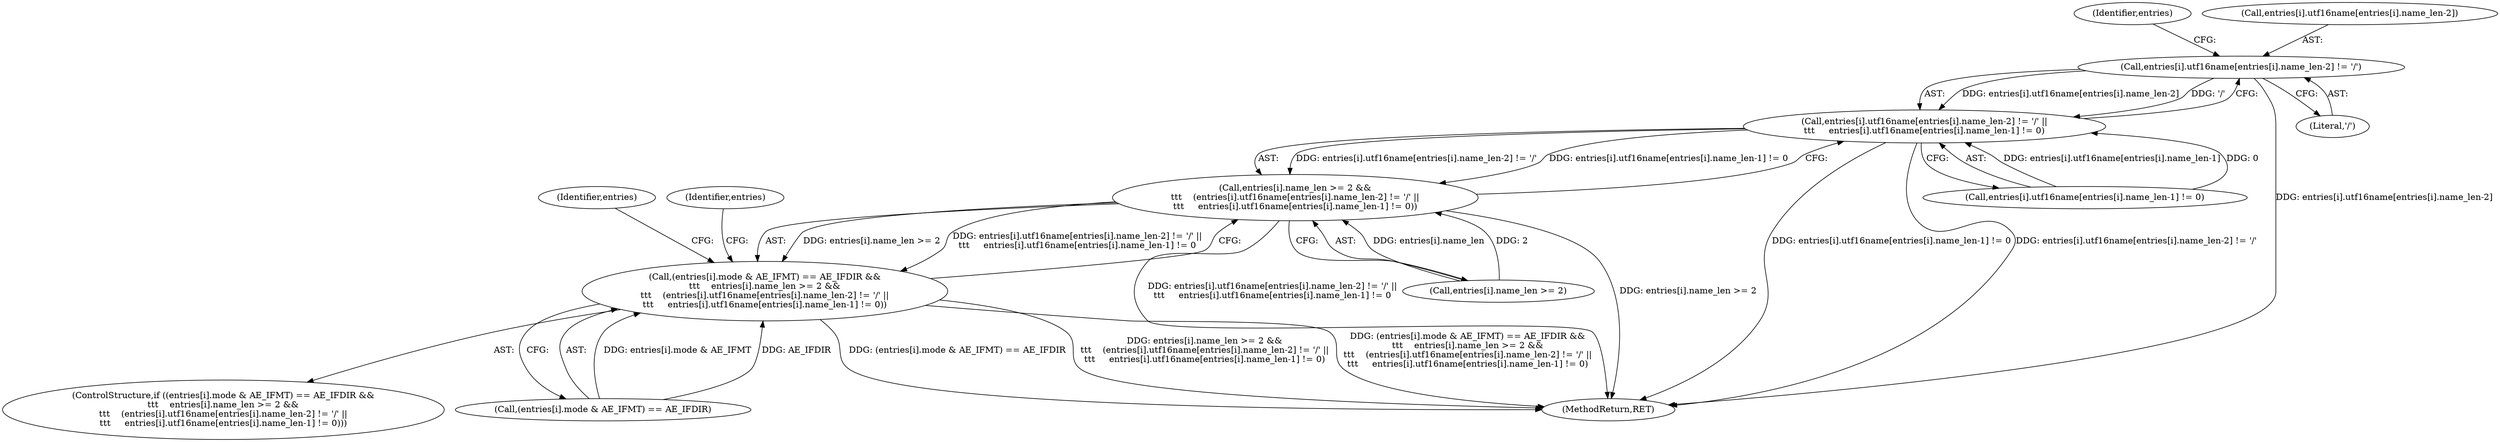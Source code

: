 digraph "0_libarchive_7f17c791dcfd8c0416e2cd2485b19410e47ef126@array" {
"1001131" [label="(Call,entries[i].utf16name[entries[i].name_len-2] != '/')"];
"1001130" [label="(Call,entries[i].utf16name[entries[i].name_len-2] != '/' ||\n\t\t\t     entries[i].utf16name[entries[i].name_len-1] != 0)"];
"1001122" [label="(Call,entries[i].name_len >= 2 &&\n\t\t\t    (entries[i].utf16name[entries[i].name_len-2] != '/' ||\n\t\t\t     entries[i].utf16name[entries[i].name_len-1] != 0))"];
"1001112" [label="(Call,(entries[i].mode & AE_IFMT) == AE_IFDIR &&\n\t\t\t    entries[i].name_len >= 2 &&\n\t\t\t    (entries[i].utf16name[entries[i].name_len-2] != '/' ||\n\t\t\t     entries[i].utf16name[entries[i].name_len-1] != 0))"];
"1001166" [label="(Identifier,entries)"];
"1001150" [label="(Identifier,entries)"];
"1001130" [label="(Call,entries[i].utf16name[entries[i].name_len-2] != '/' ||\n\t\t\t     entries[i].utf16name[entries[i].name_len-1] != 0)"];
"1001123" [label="(Call,entries[i].name_len >= 2)"];
"1001111" [label="(ControlStructure,if ((entries[i].mode & AE_IFMT) == AE_IFDIR &&\n\t\t\t    entries[i].name_len >= 2 &&\n\t\t\t    (entries[i].utf16name[entries[i].name_len-2] != '/' ||\n\t\t\t     entries[i].utf16name[entries[i].name_len-1] != 0)))"];
"1001131" [label="(Call,entries[i].utf16name[entries[i].name_len-2] != '/')"];
"1001132" [label="(Call,entries[i].utf16name[entries[i].name_len-2])"];
"1001113" [label="(Call,(entries[i].mode & AE_IFMT) == AE_IFDIR)"];
"1001122" [label="(Call,entries[i].name_len >= 2 &&\n\t\t\t    (entries[i].utf16name[entries[i].name_len-2] != '/' ||\n\t\t\t     entries[i].utf16name[entries[i].name_len-1] != 0))"];
"1001200" [label="(Identifier,entries)"];
"1001307" [label="(MethodReturn,RET)"];
"1001146" [label="(Call,entries[i].utf16name[entries[i].name_len-1] != 0)"];
"1001145" [label="(Literal,'/')"];
"1001112" [label="(Call,(entries[i].mode & AE_IFMT) == AE_IFDIR &&\n\t\t\t    entries[i].name_len >= 2 &&\n\t\t\t    (entries[i].utf16name[entries[i].name_len-2] != '/' ||\n\t\t\t     entries[i].utf16name[entries[i].name_len-1] != 0))"];
"1001131" -> "1001130"  [label="AST: "];
"1001131" -> "1001145"  [label="CFG: "];
"1001132" -> "1001131"  [label="AST: "];
"1001145" -> "1001131"  [label="AST: "];
"1001150" -> "1001131"  [label="CFG: "];
"1001130" -> "1001131"  [label="CFG: "];
"1001131" -> "1001307"  [label="DDG: entries[i].utf16name[entries[i].name_len-2]"];
"1001131" -> "1001130"  [label="DDG: entries[i].utf16name[entries[i].name_len-2]"];
"1001131" -> "1001130"  [label="DDG: '/'"];
"1001130" -> "1001122"  [label="AST: "];
"1001130" -> "1001146"  [label="CFG: "];
"1001146" -> "1001130"  [label="AST: "];
"1001122" -> "1001130"  [label="CFG: "];
"1001130" -> "1001307"  [label="DDG: entries[i].utf16name[entries[i].name_len-1] != 0"];
"1001130" -> "1001307"  [label="DDG: entries[i].utf16name[entries[i].name_len-2] != '/'"];
"1001130" -> "1001122"  [label="DDG: entries[i].utf16name[entries[i].name_len-2] != '/'"];
"1001130" -> "1001122"  [label="DDG: entries[i].utf16name[entries[i].name_len-1] != 0"];
"1001146" -> "1001130"  [label="DDG: entries[i].utf16name[entries[i].name_len-1]"];
"1001146" -> "1001130"  [label="DDG: 0"];
"1001122" -> "1001112"  [label="AST: "];
"1001122" -> "1001123"  [label="CFG: "];
"1001123" -> "1001122"  [label="AST: "];
"1001112" -> "1001122"  [label="CFG: "];
"1001122" -> "1001307"  [label="DDG: entries[i].utf16name[entries[i].name_len-2] != '/' ||\n\t\t\t     entries[i].utf16name[entries[i].name_len-1] != 0"];
"1001122" -> "1001307"  [label="DDG: entries[i].name_len >= 2"];
"1001122" -> "1001112"  [label="DDG: entries[i].name_len >= 2"];
"1001122" -> "1001112"  [label="DDG: entries[i].utf16name[entries[i].name_len-2] != '/' ||\n\t\t\t     entries[i].utf16name[entries[i].name_len-1] != 0"];
"1001123" -> "1001122"  [label="DDG: entries[i].name_len"];
"1001123" -> "1001122"  [label="DDG: 2"];
"1001112" -> "1001111"  [label="AST: "];
"1001112" -> "1001113"  [label="CFG: "];
"1001113" -> "1001112"  [label="AST: "];
"1001166" -> "1001112"  [label="CFG: "];
"1001200" -> "1001112"  [label="CFG: "];
"1001112" -> "1001307"  [label="DDG: (entries[i].mode & AE_IFMT) == AE_IFDIR"];
"1001112" -> "1001307"  [label="DDG: entries[i].name_len >= 2 &&\n\t\t\t    (entries[i].utf16name[entries[i].name_len-2] != '/' ||\n\t\t\t     entries[i].utf16name[entries[i].name_len-1] != 0)"];
"1001112" -> "1001307"  [label="DDG: (entries[i].mode & AE_IFMT) == AE_IFDIR &&\n\t\t\t    entries[i].name_len >= 2 &&\n\t\t\t    (entries[i].utf16name[entries[i].name_len-2] != '/' ||\n\t\t\t     entries[i].utf16name[entries[i].name_len-1] != 0)"];
"1001113" -> "1001112"  [label="DDG: entries[i].mode & AE_IFMT"];
"1001113" -> "1001112"  [label="DDG: AE_IFDIR"];
}
